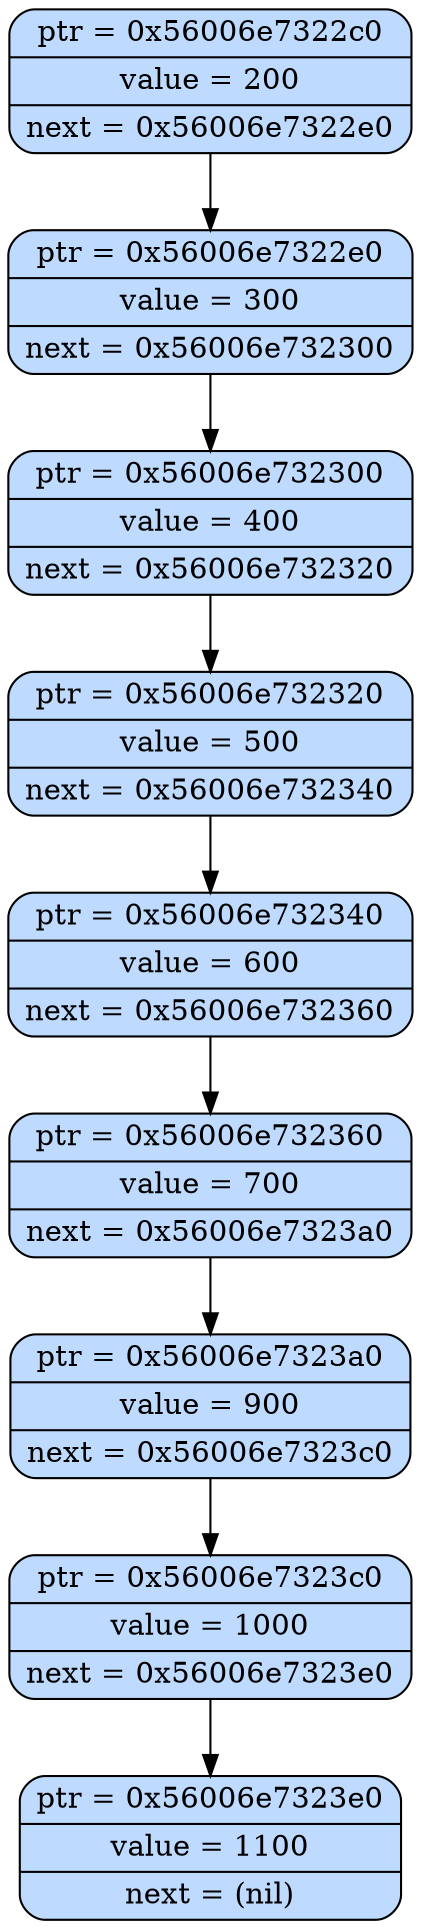 digraph {
    node0x56006e7322c0 [shape = "Mrecord", label="{ptr = 0x56006e7322c0 | value = 200 |next = 0x56006e7322e0}", style="filled", fillcolor="#BEDAFF"]
    node0x56006e7322e0 [shape = "Mrecord", label="{ptr = 0x56006e7322e0 | value = 300 |next = 0x56006e732300}", style="filled", fillcolor="#BEDAFF"]
    node0x56006e732300 [shape = "Mrecord", label="{ptr = 0x56006e732300 | value = 400 |next = 0x56006e732320}", style="filled", fillcolor="#BEDAFF"]
    node0x56006e732320 [shape = "Mrecord", label="{ptr = 0x56006e732320 | value = 500 |next = 0x56006e732340}", style="filled", fillcolor="#BEDAFF"]
    node0x56006e732340 [shape = "Mrecord", label="{ptr = 0x56006e732340 | value = 600 |next = 0x56006e732360}", style="filled", fillcolor="#BEDAFF"]
    node0x56006e732360 [shape = "Mrecord", label="{ptr = 0x56006e732360 | value = 700 |next = 0x56006e7323a0}", style="filled", fillcolor="#BEDAFF"]
    node0x56006e7323a0 [shape = "Mrecord", label="{ptr = 0x56006e7323a0 | value = 900 |next = 0x56006e7323c0}", style="filled", fillcolor="#BEDAFF"]
    node0x56006e7323c0 [shape = "Mrecord", label="{ptr = 0x56006e7323c0 | value = 1000 |next = 0x56006e7323e0}", style="filled", fillcolor="#BEDAFF"]
    node0x56006e7323e0 [shape = "Mrecord", label="{ptr = 0x56006e7323e0 | value = 1100 |next = (nil)}", style="filled", fillcolor="#BEDAFF"]

    node0x56006e7322c0 -> node0x56006e7322e0
    node0x56006e7322e0 -> node0x56006e732300
    node0x56006e732300 -> node0x56006e732320
    node0x56006e732320 -> node0x56006e732340
    node0x56006e732340 -> node0x56006e732360
    node0x56006e732360 -> node0x56006e7323a0
    node0x56006e7323a0 -> node0x56006e7323c0
    node0x56006e7323c0 -> node0x56006e7323e0
}
